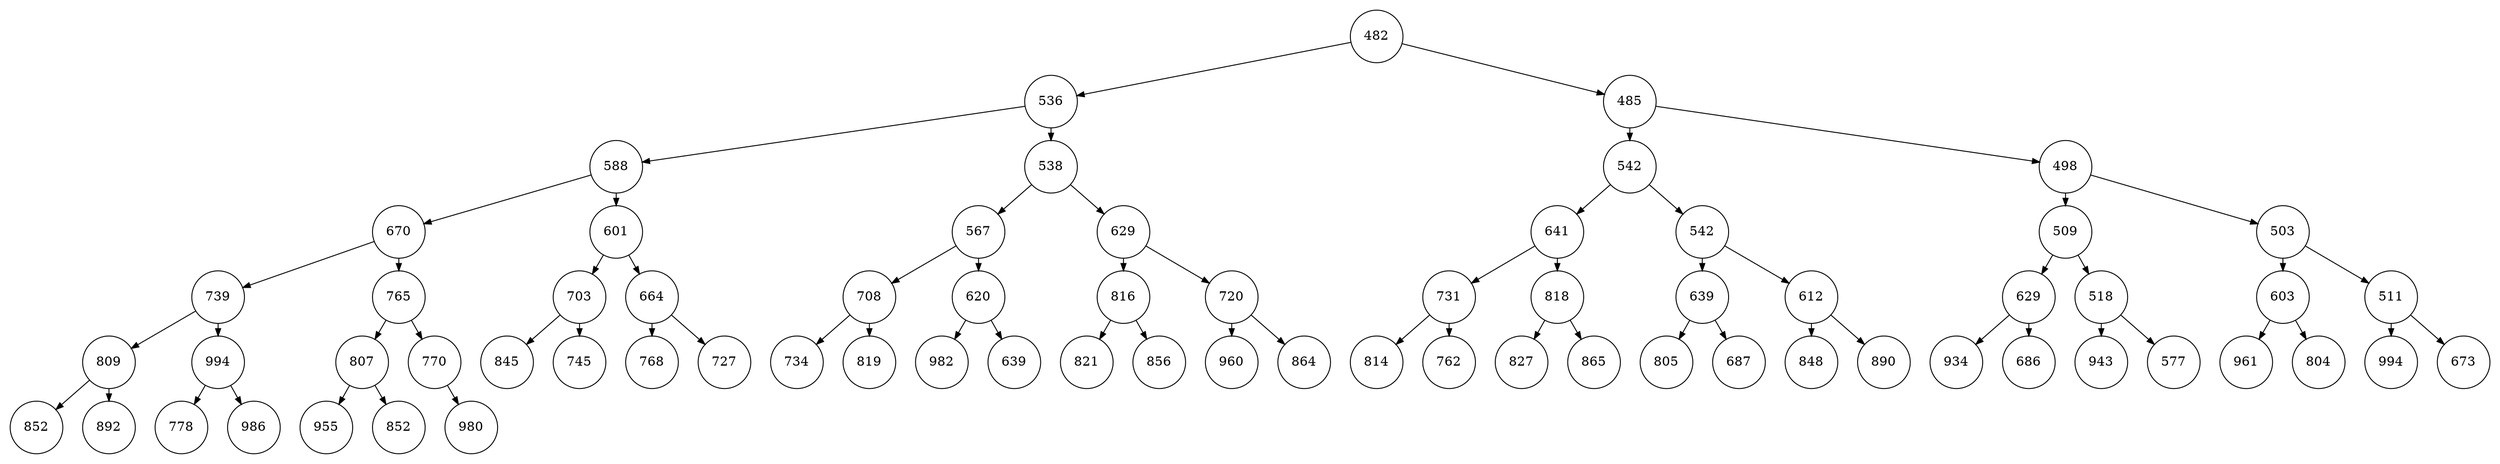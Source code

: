 
    digraph G {
    nodesep=0.3;
    ranksep=0.2;
    margin=0.1;
    node [shape=circle];
    edge [arrowsize=0.8];
    1 -> 2[side=left];
1 -> 3;
2 -> 4[side=left];
2 -> 5;
3 -> 6[side=left];
3 -> 7;
4 -> 8[side=left];
4 -> 9;
5 -> 10[side=left];
5 -> 11;
6 -> 12[side=left];
6 -> 13;
7 -> 14[side=left];
7 -> 15;
8 -> 16[side=left];
8 -> 17;
9 -> 18[side=left];
9 -> 19;
10 -> 20[side=left];
10 -> 21;
11 -> 22[side=left];
11 -> 23;
12 -> 24[side=left];
12 -> 25;
13 -> 26[side=left];
13 -> 27;
14 -> 28[side=left];
14 -> 29;
15 -> 30[side=left];
15 -> 31;
16 -> 32[side=left];
16 -> 33;
17 -> 34[side=left];
17 -> 35;
18 -> 36[side=left];
18 -> 37;
19 -> 38[side=left];
19 -> 39;
20 -> 40[side=left];
20 -> 41;
21 -> 42[side=left];
21 -> 43;
22 -> 44[side=left];
22 -> 45;
23 -> 46[side=left];
23 -> 47;
24 -> 48[side=left];
24 -> 49;
25 -> 50[side=left];
25 -> 51;
26 -> 52[side=left];
26 -> 53;
27 -> 54[side=left];
27 -> 55;
28 -> 56[side=left];
28 -> 57;
29 -> 58[side=left];
29 -> 59;
30 -> 60[side=left];
30 -> 61;
31 -> 62[side=left];
31 -> 63;
32 -> 64[side=left];
32 -> 65;
33 -> 66[side=left];
33 -> 67;
34 -> 68[side=left];
34 -> 69;
35 -> 70[side=left];
1[label="482"]
2[label="536"]
3[label="485"]
4[label="588"]
5[label="538"]
6[label="542"]
7[label="498"]
8[label="670"]
9[label="601"]
10[label="567"]
11[label="629"]
12[label="641"]
13[label="542"]
14[label="509"]
15[label="503"]
16[label="739"]
17[label="765"]
18[label="703"]
19[label="664"]
20[label="708"]
21[label="620"]
22[label="816"]
23[label="720"]
24[label="731"]
25[label="818"]
26[label="639"]
27[label="612"]
28[label="629"]
29[label="518"]
30[label="603"]
31[label="511"]
32[label="809"]
33[label="994"]
34[label="807"]
35[label="770"]
36[label="845"]
37[label="745"]
38[label="768"]
39[label="727"]
40[label="734"]
41[label="819"]
42[label="982"]
43[label="639"]
44[label="821"]
45[label="856"]
46[label="960"]
47[label="864"]
48[label="814"]
49[label="762"]
50[label="827"]
51[label="865"]
52[label="805"]
53[label="687"]
54[label="848"]
55[label="890"]
56[label="934"]
57[label="686"]
58[label="943"]
59[label="577"]
60[label="961"]
61[label="804"]
62[label="994"]
63[label="673"]
64[label="852"]
65[label="892"]
66[label="778"]
67[label="986"]
68[label="955"]
69[label="852"]
70[label="980"]}